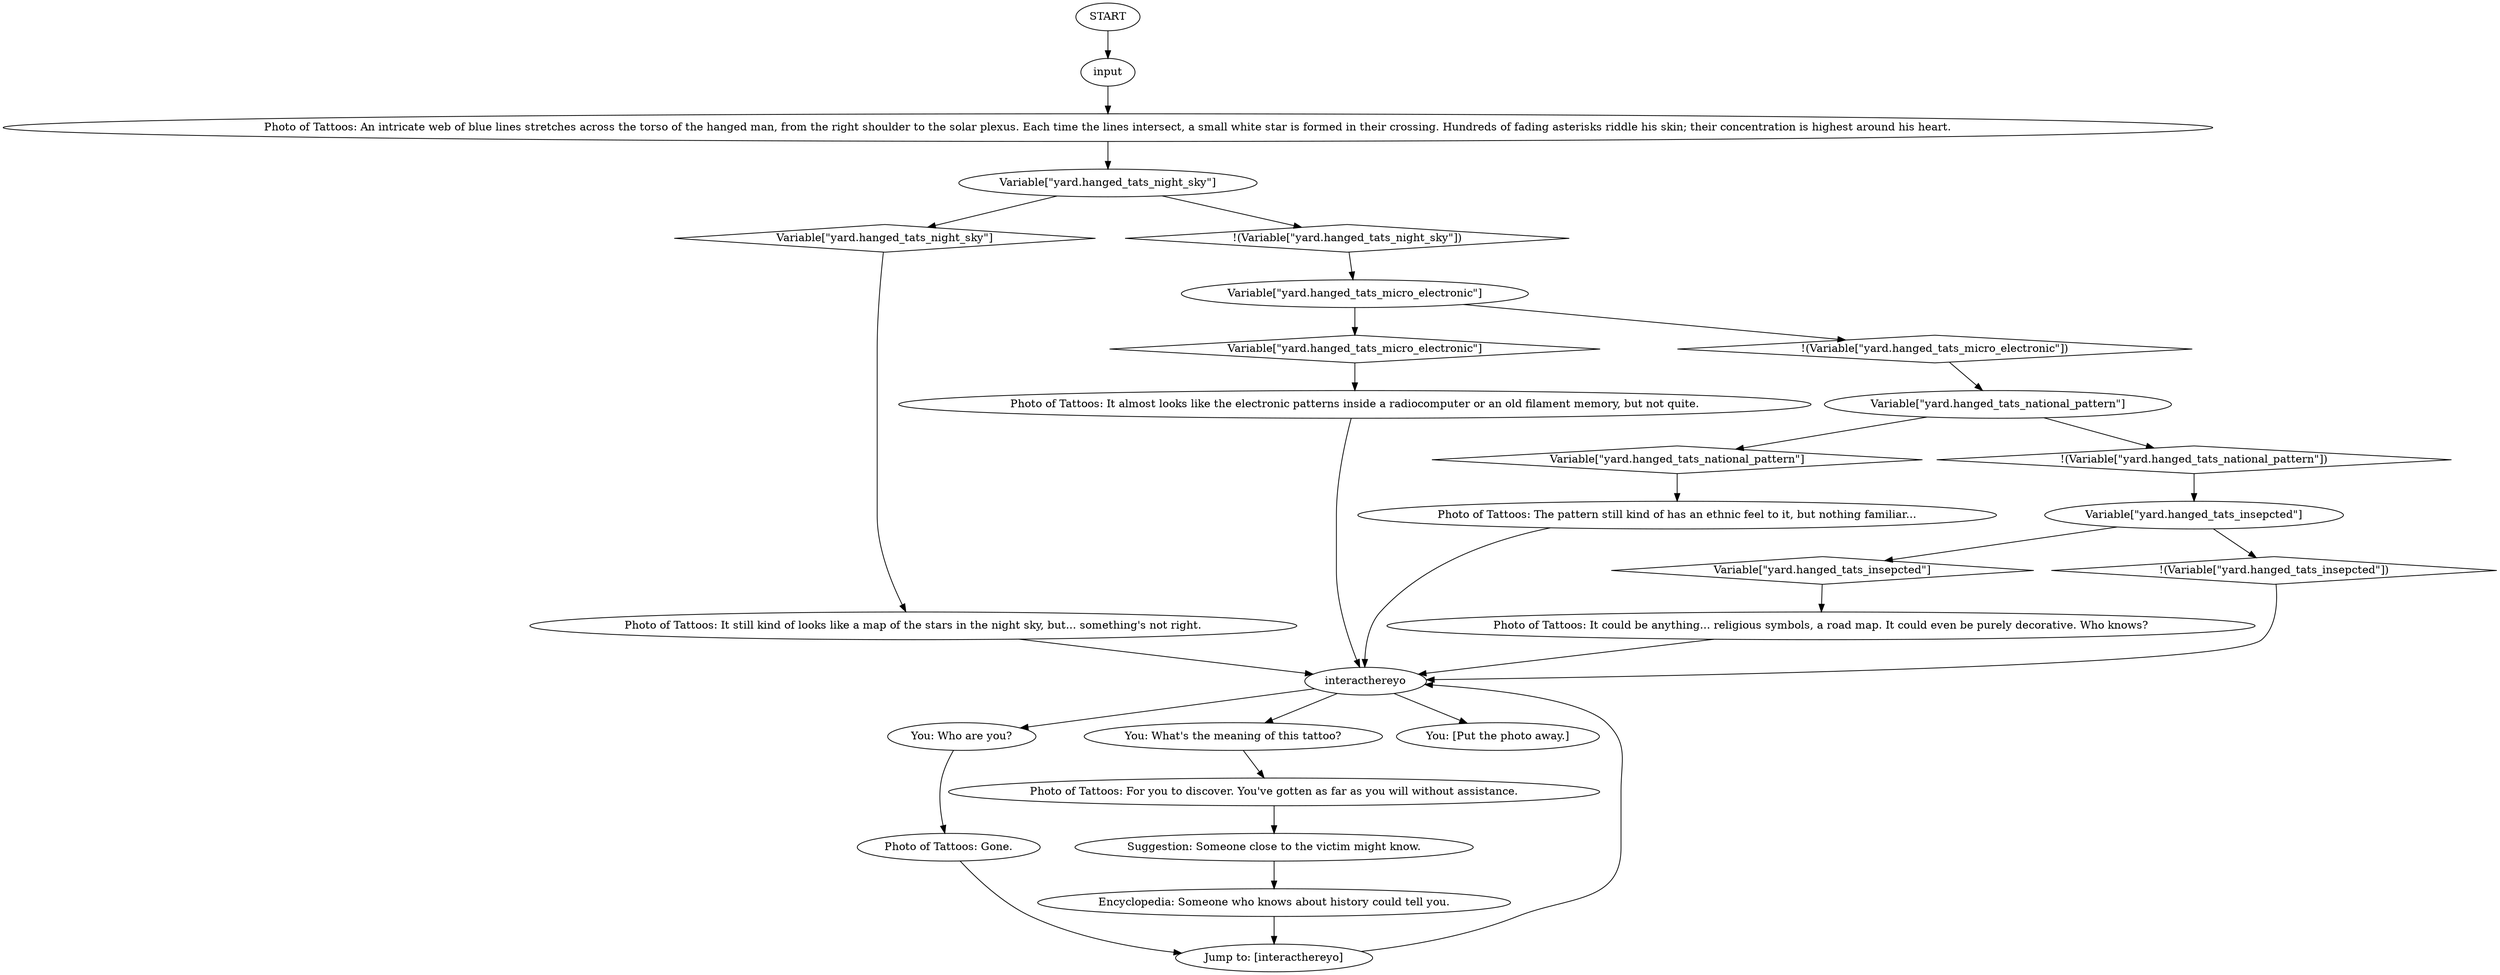 # INVENTORY / PHOTO OF TATTOOS
# instant photo of the hanged man's tattoos by Kim Kitsuragi
# ==================================================
digraph G {
	  0 [label="START"];
	  1 [label="input"];
	  2 [label="Suggestion: Someone close to the victim might know."];
	  3 [label="Photo of Tattoos: Gone."];
	  4 [label="Photo of Tattoos: For you to discover. You've gotten as far as you will without assistance."];
	  5 [label="Photo of Tattoos: It almost looks like the electronic patterns inside a radiocomputer or an old filament memory, but not quite."];
	  6 [label="interacthereyo"];
	  7 [label="Variable[\"yard.hanged_tats_night_sky\"]"];
	  8 [label="Variable[\"yard.hanged_tats_night_sky\"]", shape=diamond];
	  9 [label="!(Variable[\"yard.hanged_tats_night_sky\"])", shape=diamond];
	  10 [label="Photo of Tattoos: An intricate web of blue lines stretches across the torso of the hanged man, from the right shoulder to the solar plexus. Each time the lines intersect, a small white star is formed in their crossing. Hundreds of fading asterisks riddle his skin; their concentration is highest around his heart."];
	  12 [label="You: Who are you?"];
	  13 [label="Variable[\"yard.hanged_tats_national_pattern\"]"];
	  14 [label="Variable[\"yard.hanged_tats_national_pattern\"]", shape=diamond];
	  15 [label="!(Variable[\"yard.hanged_tats_national_pattern\"])", shape=diamond];
	  16 [label="Jump to: [interacthereyo]"];
	  17 [label="Encyclopedia: Someone who knows about history could tell you."];
	  18 [label="Photo of Tattoos: It still kind of looks like a map of the stars in the night sky, but... something's not right."];
	  19 [label="You: What's the meaning of this tattoo?"];
	  20 [label="Variable[\"yard.hanged_tats_micro_electronic\"]"];
	  21 [label="Variable[\"yard.hanged_tats_micro_electronic\"]", shape=diamond];
	  22 [label="!(Variable[\"yard.hanged_tats_micro_electronic\"])", shape=diamond];
	  23 [label="You: [Put the photo away.]"];
	  24 [label="Variable[\"yard.hanged_tats_insepcted\"]"];
	  25 [label="Variable[\"yard.hanged_tats_insepcted\"]", shape=diamond];
	  26 [label="!(Variable[\"yard.hanged_tats_insepcted\"])", shape=diamond];
	  27 [label="Photo of Tattoos: The pattern still kind of has an ethnic feel to it, but nothing familiar..."];
	  28 [label="Photo of Tattoos: It could be anything... religious symbols, a road map. It could even be purely decorative. Who knows?"];
	  0 -> 1
	  1 -> 10
	  2 -> 17
	  3 -> 16
	  4 -> 2
	  5 -> 6
	  6 -> 19
	  6 -> 12
	  6 -> 23
	  7 -> 8
	  7 -> 9
	  8 -> 18
	  9 -> 20
	  10 -> 7
	  12 -> 3
	  13 -> 14
	  13 -> 15
	  14 -> 27
	  15 -> 24
	  16 -> 6
	  17 -> 16
	  18 -> 6
	  19 -> 4
	  20 -> 21
	  20 -> 22
	  21 -> 5
	  22 -> 13
	  24 -> 25
	  24 -> 26
	  25 -> 28
	  26 -> 6
	  27 -> 6
	  28 -> 6
}

